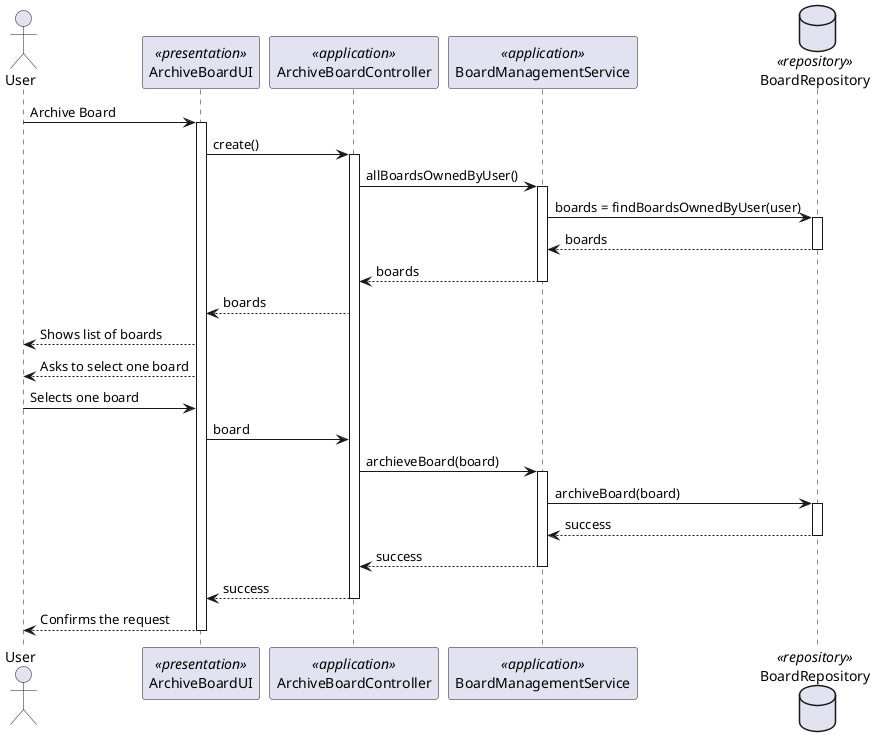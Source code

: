 @startuml
'http://plantuml.com/skinparam.html
skinparam handwritten false
skinparam packageStyle rect
skinparam defaultFontName FG Virgil
skinparam shadowing false

actor User as Actor
participant ArchiveBoardUI as UI <<presentation>>
participant ArchiveBoardController as Controller <<application>>
participant BoardManagementService as boardSvc <<application>>
database BoardRepository as BoardRepository <<repository>>

Actor -> UI: Archive Board


activate UI
UI -> Controller: create()
activate Controller

Controller -> boardSvc : allBoardsOwnedByUser()
activate boardSvc
boardSvc -> BoardRepository: boards = findBoardsOwnedByUser(user)
activate BoardRepository
BoardRepository --> boardSvc: boards
deactivate BoardRepository
boardSvc --> Controller : boards
deactivate boardSvc
Controller --> UI : boards
UI --> Actor : Shows list of boards
UI --> Actor : Asks to select one board
Actor -> UI : Selects one board
UI -> Controller : board

Controller -> boardSvc : archieveBoard(board)
activate boardSvc
boardSvc -> BoardRepository: archiveBoard(board)
activate BoardRepository
BoardRepository --> boardSvc: success
deactivate BoardRepository
boardSvc --> Controller: success
deactivate boardSvc
Controller --> UI : success
deactivate Controller
UI-->Actor: Confirms the request
deactivate UI

@enduml